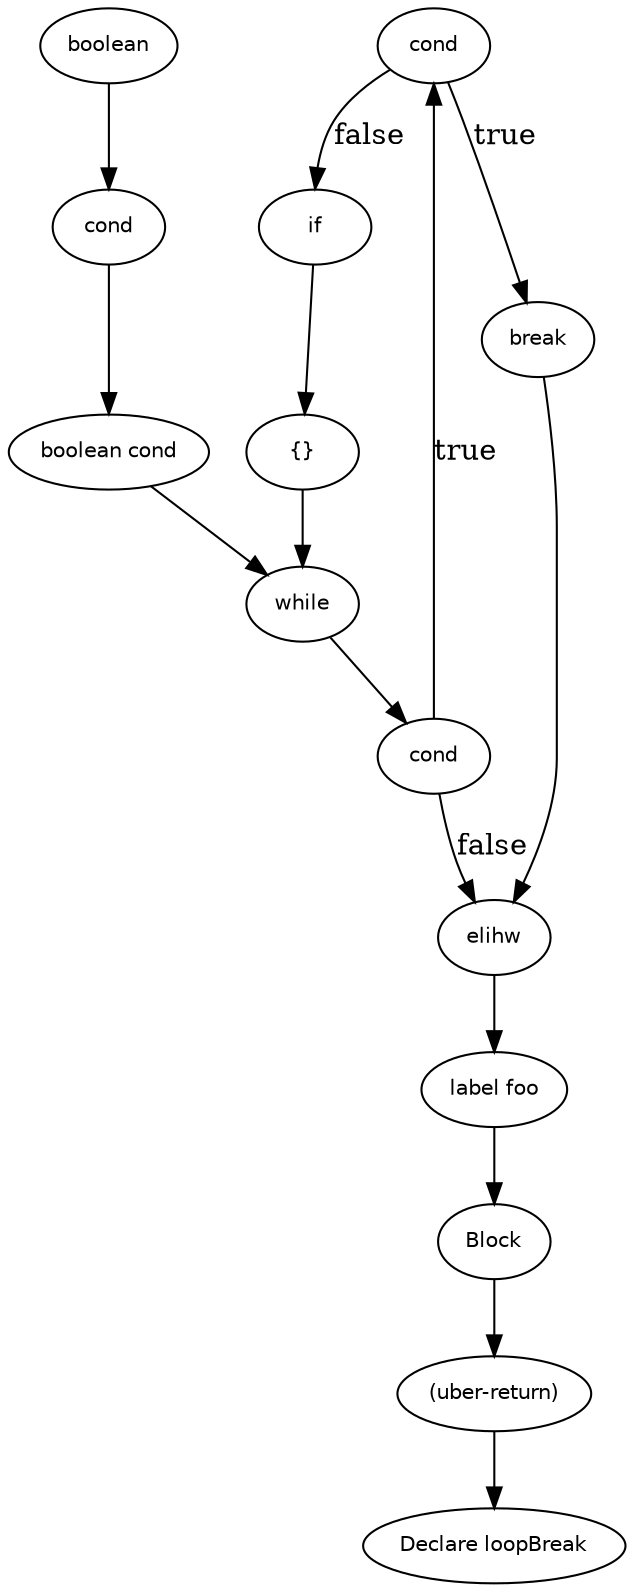 digraph loopBreak {
  9 [
    label = elihw,
    fontname = Helvetica,
    fontsize = 10
  ];
  8 [
    label = while,
    fontname = Helvetica,
    fontsize = 10
  ];
  16 [
    label = Block,
    fontname = Helvetica,
    fontsize = 10
  ];
  6 [
    label = "label foo",
    fontname = Helvetica,
    fontsize = 10
  ];
  14 [
    label = break,
    fontname = Helvetica,
    fontsize = 10
  ];
  5 [
    label = cond,
    fontname = Helvetica,
    fontsize = 10
  ];
  13 [
    label = cond,
    fontname = Helvetica,
    fontsize = 10
  ];
  4 [
    label = boolean,
    fontname = Helvetica,
    fontsize = 10
  ];
  12 [
    label = if,
    fontname = Helvetica,
    fontsize = 10
  ];
  3 [
    label = "boolean cond",
    fontname = Helvetica,
    fontsize = 10
  ];
  11 [
    label = "{}",
    fontname = Helvetica,
    fontsize = 10
  ];
  2 [
    label = "(uber-return)",
    fontname = Helvetica,
    fontsize = 10
  ];
  10 [
    label = cond,
    fontname = Helvetica,
    fontsize = 10
  ];
  0 [
    label = "Declare loopBreak",
    fontname = Helvetica,
    fontsize = 10
  ];
  2 -> 0 [
    label = ""
  ];
  10 -> 13 [
    label = true
  ];
  5 -> 3 [
    label = ""
  ];
  8 -> 10 [
    label = ""
  ];
  9 -> 6 [
    label = ""
  ];
  13 -> 14 [
    label = true
  ];
  13 -> 12 [
    label = false
  ];
  16 -> 2 [
    label = ""
  ];
  10 -> 9 [
    label = false
  ];
  11 -> 8 [
    label = ""
  ];
  4 -> 5 [
    label = ""
  ];
  3 -> 8 [
    label = ""
  ];
  6 -> 16 [
    label = ""
  ];
  14 -> 9 [
    label = ""
  ];
  12 -> 11 [
    label = ""
  ];
}

